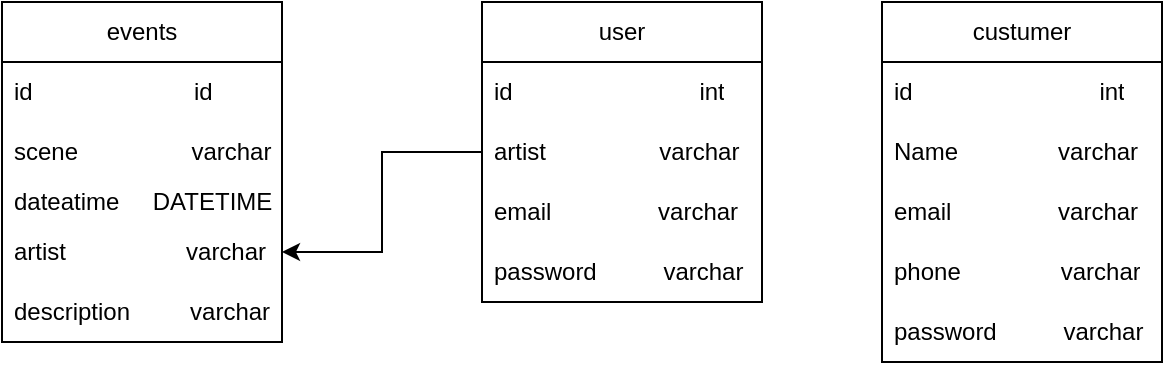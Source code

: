 <mxfile version="24.3.1" type="github">
  <diagram name="Page-1" id="iKvKPTkYl3wFM9jSqQRT">
    <mxGraphModel dx="1430" dy="763" grid="1" gridSize="10" guides="1" tooltips="1" connect="1" arrows="1" fold="1" page="1" pageScale="1" pageWidth="850" pageHeight="1100" math="0" shadow="0">
      <root>
        <mxCell id="0" />
        <mxCell id="1" parent="0" />
        <mxCell id="3SV60b-byM2CYNFFi7HF-6" value="events" style="swimlane;fontStyle=0;childLayout=stackLayout;horizontal=1;startSize=30;horizontalStack=0;resizeParent=1;resizeParentMax=0;resizeLast=0;collapsible=1;marginBottom=0;whiteSpace=wrap;html=1;" vertex="1" parent="1">
          <mxGeometry x="160" y="80" width="140" height="170" as="geometry" />
        </mxCell>
        <mxCell id="3SV60b-byM2CYNFFi7HF-7" value="id&lt;span style=&quot;white-space: pre;&quot;&gt;&#x9;&lt;/span&gt;&amp;nbsp; &amp;nbsp; &amp;nbsp; &amp;nbsp; &amp;nbsp; &amp;nbsp; &amp;nbsp; &amp;nbsp; &amp;nbsp; &amp;nbsp;id" style="text;strokeColor=none;fillColor=none;align=left;verticalAlign=middle;spacingLeft=4;spacingRight=4;overflow=hidden;points=[[0,0.5],[1,0.5]];portConstraint=eastwest;rotatable=0;whiteSpace=wrap;html=1;" vertex="1" parent="3SV60b-byM2CYNFFi7HF-6">
          <mxGeometry y="30" width="140" height="30" as="geometry" />
        </mxCell>
        <mxCell id="3SV60b-byM2CYNFFi7HF-8" value="scene&amp;nbsp; &amp;nbsp; &amp;nbsp; &amp;nbsp; &amp;nbsp; &amp;nbsp; &amp;nbsp; &amp;nbsp; &amp;nbsp;varchar" style="text;strokeColor=none;fillColor=none;align=left;verticalAlign=middle;spacingLeft=4;spacingRight=4;overflow=hidden;points=[[0,0.5],[1,0.5]];portConstraint=eastwest;rotatable=0;whiteSpace=wrap;html=1;" vertex="1" parent="3SV60b-byM2CYNFFi7HF-6">
          <mxGeometry y="60" width="140" height="30" as="geometry" />
        </mxCell>
        <mxCell id="3SV60b-byM2CYNFFi7HF-9" value="dateatime&amp;nbsp; &amp;nbsp; &amp;nbsp;DATETIME" style="text;strokeColor=none;fillColor=none;align=left;verticalAlign=middle;spacingLeft=4;spacingRight=4;overflow=hidden;points=[[0,0.5],[1,0.5]];portConstraint=eastwest;rotatable=0;whiteSpace=wrap;html=1;" vertex="1" parent="3SV60b-byM2CYNFFi7HF-6">
          <mxGeometry y="90" width="140" height="20" as="geometry" />
        </mxCell>
        <mxCell id="3SV60b-byM2CYNFFi7HF-10" value="artist&amp;nbsp; &amp;nbsp; &amp;nbsp; &amp;nbsp; &amp;nbsp; &amp;nbsp; &amp;nbsp; &amp;nbsp; &amp;nbsp; varchar&amp;nbsp;" style="text;strokeColor=none;fillColor=none;align=left;verticalAlign=middle;spacingLeft=4;spacingRight=4;overflow=hidden;points=[[0,0.5],[1,0.5]];portConstraint=eastwest;rotatable=0;whiteSpace=wrap;html=1;" vertex="1" parent="3SV60b-byM2CYNFFi7HF-6">
          <mxGeometry y="110" width="140" height="30" as="geometry" />
        </mxCell>
        <mxCell id="3SV60b-byM2CYNFFi7HF-11" value="description&amp;nbsp; &amp;nbsp; &amp;nbsp; &amp;nbsp; &amp;nbsp;varchar" style="text;strokeColor=none;fillColor=none;align=left;verticalAlign=middle;spacingLeft=4;spacingRight=4;overflow=hidden;points=[[0,0.5],[1,0.5]];portConstraint=eastwest;rotatable=0;whiteSpace=wrap;html=1;" vertex="1" parent="3SV60b-byM2CYNFFi7HF-6">
          <mxGeometry y="140" width="140" height="30" as="geometry" />
        </mxCell>
        <mxCell id="3SV60b-byM2CYNFFi7HF-12" value="user" style="swimlane;fontStyle=0;childLayout=stackLayout;horizontal=1;startSize=30;horizontalStack=0;resizeParent=1;resizeParentMax=0;resizeLast=0;collapsible=1;marginBottom=0;whiteSpace=wrap;html=1;" vertex="1" parent="1">
          <mxGeometry x="400" y="80" width="140" height="150" as="geometry" />
        </mxCell>
        <mxCell id="3SV60b-byM2CYNFFi7HF-13" value="id&amp;nbsp; &amp;nbsp; &amp;nbsp; &amp;nbsp; &amp;nbsp; &amp;nbsp; &amp;nbsp; &amp;nbsp; &amp;nbsp; &amp;nbsp; &amp;nbsp; &amp;nbsp; &amp;nbsp; &amp;nbsp; int" style="text;strokeColor=none;fillColor=none;align=left;verticalAlign=middle;spacingLeft=4;spacingRight=4;overflow=hidden;points=[[0,0.5],[1,0.5]];portConstraint=eastwest;rotatable=0;whiteSpace=wrap;html=1;" vertex="1" parent="3SV60b-byM2CYNFFi7HF-12">
          <mxGeometry y="30" width="140" height="30" as="geometry" />
        </mxCell>
        <mxCell id="3SV60b-byM2CYNFFi7HF-14" value="artist&amp;nbsp; &amp;nbsp; &amp;nbsp; &amp;nbsp; &amp;nbsp; &amp;nbsp; &amp;nbsp; &amp;nbsp; &amp;nbsp;varchar" style="text;strokeColor=none;fillColor=none;align=left;verticalAlign=middle;spacingLeft=4;spacingRight=4;overflow=hidden;points=[[0,0.5],[1,0.5]];portConstraint=eastwest;rotatable=0;whiteSpace=wrap;html=1;" vertex="1" parent="3SV60b-byM2CYNFFi7HF-12">
          <mxGeometry y="60" width="140" height="30" as="geometry" />
        </mxCell>
        <mxCell id="3SV60b-byM2CYNFFi7HF-15" value="email&amp;nbsp; &amp;nbsp; &amp;nbsp; &amp;nbsp; &amp;nbsp; &amp;nbsp; &amp;nbsp; &amp;nbsp; varchar" style="text;strokeColor=none;fillColor=none;align=left;verticalAlign=middle;spacingLeft=4;spacingRight=4;overflow=hidden;points=[[0,0.5],[1,0.5]];portConstraint=eastwest;rotatable=0;whiteSpace=wrap;html=1;" vertex="1" parent="3SV60b-byM2CYNFFi7HF-12">
          <mxGeometry y="90" width="140" height="30" as="geometry" />
        </mxCell>
        <mxCell id="3SV60b-byM2CYNFFi7HF-16" value="password&amp;nbsp; &amp;nbsp; &amp;nbsp; &amp;nbsp; &amp;nbsp; varchar" style="text;strokeColor=none;fillColor=none;align=left;verticalAlign=middle;spacingLeft=4;spacingRight=4;overflow=hidden;points=[[0,0.5],[1,0.5]];portConstraint=eastwest;rotatable=0;whiteSpace=wrap;html=1;" vertex="1" parent="3SV60b-byM2CYNFFi7HF-12">
          <mxGeometry y="120" width="140" height="30" as="geometry" />
        </mxCell>
        <mxCell id="3SV60b-byM2CYNFFi7HF-17" style="edgeStyle=orthogonalEdgeStyle;rounded=0;orthogonalLoop=1;jettySize=auto;html=1;entryX=1;entryY=0.5;entryDx=0;entryDy=0;" edge="1" parent="1" source="3SV60b-byM2CYNFFi7HF-14" target="3SV60b-byM2CYNFFi7HF-10">
          <mxGeometry relative="1" as="geometry" />
        </mxCell>
        <mxCell id="3SV60b-byM2CYNFFi7HF-18" value="custumer" style="swimlane;fontStyle=0;childLayout=stackLayout;horizontal=1;startSize=30;horizontalStack=0;resizeParent=1;resizeParentMax=0;resizeLast=0;collapsible=1;marginBottom=0;whiteSpace=wrap;html=1;" vertex="1" parent="1">
          <mxGeometry x="600" y="80" width="140" height="180" as="geometry" />
        </mxCell>
        <mxCell id="3SV60b-byM2CYNFFi7HF-19" value="id&amp;nbsp; &amp;nbsp; &amp;nbsp; &amp;nbsp; &amp;nbsp; &amp;nbsp; &amp;nbsp; &amp;nbsp; &amp;nbsp; &amp;nbsp; &amp;nbsp; &amp;nbsp; &amp;nbsp; &amp;nbsp; int" style="text;strokeColor=none;fillColor=none;align=left;verticalAlign=middle;spacingLeft=4;spacingRight=4;overflow=hidden;points=[[0,0.5],[1,0.5]];portConstraint=eastwest;rotatable=0;whiteSpace=wrap;html=1;" vertex="1" parent="3SV60b-byM2CYNFFi7HF-18">
          <mxGeometry y="30" width="140" height="30" as="geometry" />
        </mxCell>
        <mxCell id="3SV60b-byM2CYNFFi7HF-20" value="Name&amp;nbsp; &amp;nbsp; &amp;nbsp; &amp;nbsp; &amp;nbsp; &amp;nbsp; &amp;nbsp; &amp;nbsp;varchar" style="text;strokeColor=none;fillColor=none;align=left;verticalAlign=middle;spacingLeft=4;spacingRight=4;overflow=hidden;points=[[0,0.5],[1,0.5]];portConstraint=eastwest;rotatable=0;whiteSpace=wrap;html=1;" vertex="1" parent="3SV60b-byM2CYNFFi7HF-18">
          <mxGeometry y="60" width="140" height="30" as="geometry" />
        </mxCell>
        <mxCell id="3SV60b-byM2CYNFFi7HF-21" value="email&amp;nbsp; &amp;nbsp; &amp;nbsp; &amp;nbsp; &amp;nbsp; &amp;nbsp; &amp;nbsp; &amp;nbsp; varchar" style="text;strokeColor=none;fillColor=none;align=left;verticalAlign=middle;spacingLeft=4;spacingRight=4;overflow=hidden;points=[[0,0.5],[1,0.5]];portConstraint=eastwest;rotatable=0;whiteSpace=wrap;html=1;" vertex="1" parent="3SV60b-byM2CYNFFi7HF-18">
          <mxGeometry y="90" width="140" height="30" as="geometry" />
        </mxCell>
        <mxCell id="3SV60b-byM2CYNFFi7HF-22" value="phone&amp;nbsp; &amp;nbsp; &amp;nbsp; &amp;nbsp; &amp;nbsp; &amp;nbsp; &amp;nbsp; &amp;nbsp;varchar" style="text;strokeColor=none;fillColor=none;align=left;verticalAlign=middle;spacingLeft=4;spacingRight=4;overflow=hidden;points=[[0,0.5],[1,0.5]];portConstraint=eastwest;rotatable=0;whiteSpace=wrap;html=1;" vertex="1" parent="3SV60b-byM2CYNFFi7HF-18">
          <mxGeometry y="120" width="140" height="30" as="geometry" />
        </mxCell>
        <mxCell id="3SV60b-byM2CYNFFi7HF-23" value="password&amp;nbsp; &amp;nbsp; &amp;nbsp; &amp;nbsp; &amp;nbsp; varchar" style="text;strokeColor=none;fillColor=none;align=left;verticalAlign=middle;spacingLeft=4;spacingRight=4;overflow=hidden;points=[[0,0.5],[1,0.5]];portConstraint=eastwest;rotatable=0;whiteSpace=wrap;html=1;" vertex="1" parent="3SV60b-byM2CYNFFi7HF-18">
          <mxGeometry y="150" width="140" height="30" as="geometry" />
        </mxCell>
      </root>
    </mxGraphModel>
  </diagram>
</mxfile>
